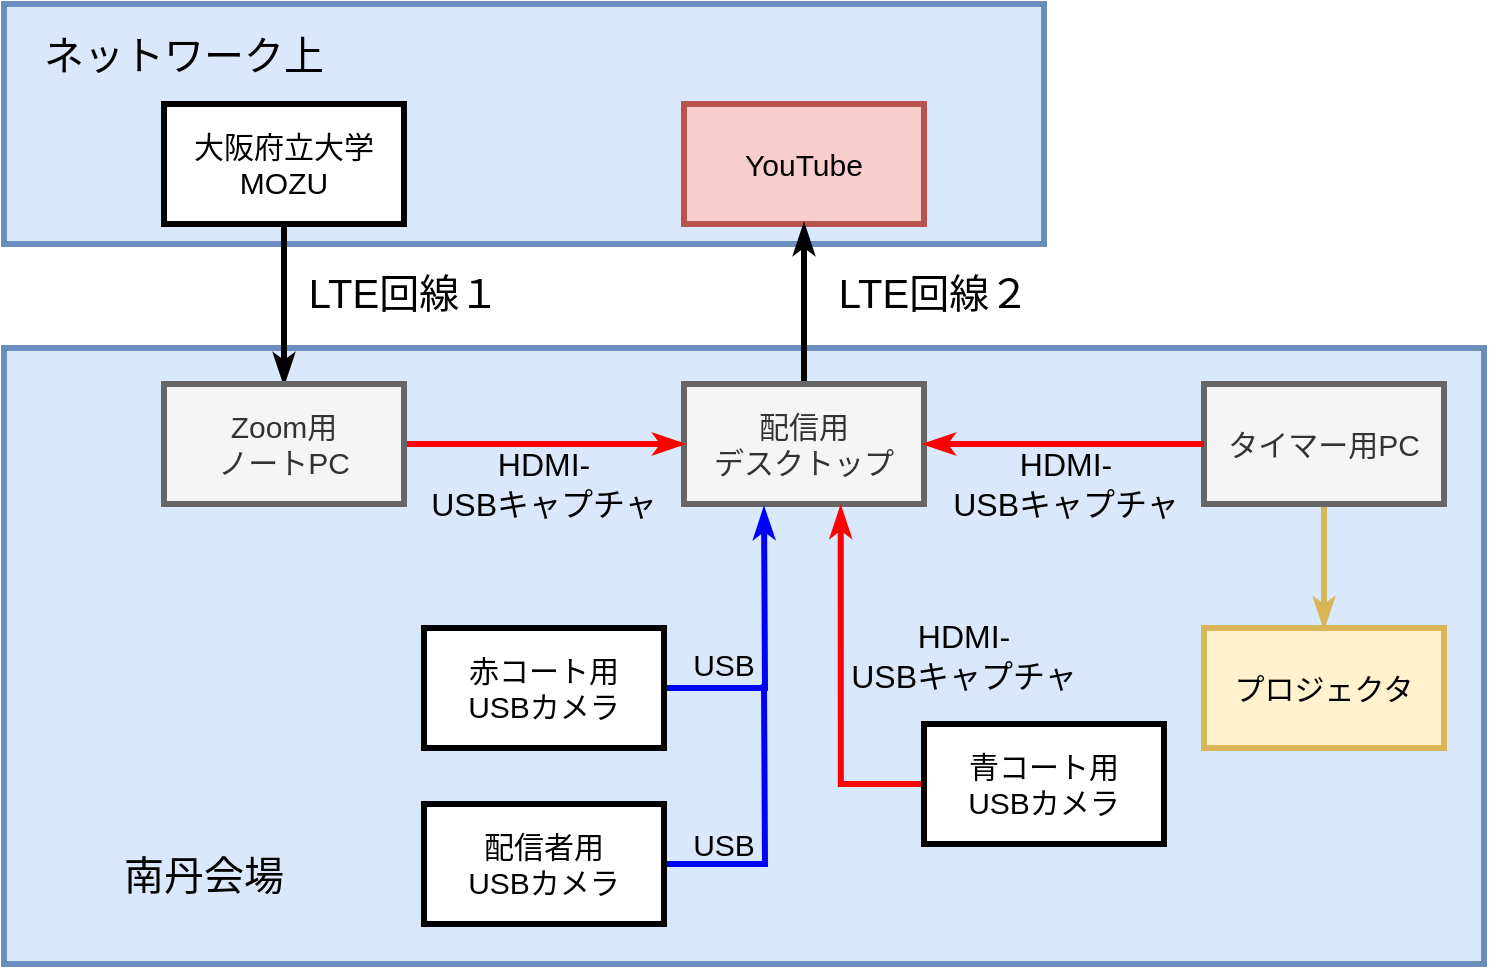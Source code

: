 <mxfile version="14.9.8" type="device"><diagram id="GQF2NNFsL83CwFtUeMhC" name="Page-1"><mxGraphModel dx="981" dy="630" grid="1" gridSize="10" guides="1" tooltips="1" connect="1" arrows="1" fold="1" page="1" pageScale="1" pageWidth="827" pageHeight="583" math="0" shadow="0"><root><mxCell id="0"/><mxCell id="1" parent="0"/><mxCell id="Uk7WoRGcu_B_Rkf2hdX0-30" value="" style="rounded=0;whiteSpace=wrap;html=1;fontSize=15;strokeWidth=3;fillColor=#dae8fc;strokeColor=#6c8ebf;" vertex="1" parent="1"><mxGeometry x="70" y="262" width="740" height="308" as="geometry"/></mxCell><mxCell id="Uk7WoRGcu_B_Rkf2hdX0-27" value="" style="rounded=0;whiteSpace=wrap;html=1;fontSize=15;strokeWidth=3;fillColor=#dae8fc;strokeColor=#6c8ebf;" vertex="1" parent="1"><mxGeometry x="70" y="90" width="520" height="120" as="geometry"/></mxCell><mxCell id="Uk7WoRGcu_B_Rkf2hdX0-1" value="&lt;font style=&quot;font-size: 15px;&quot;&gt;YouTube&lt;/font&gt;" style="rounded=0;whiteSpace=wrap;html=1;strokeWidth=3;fillColor=#f8cecc;strokeColor=#b85450;fontSize=15;" vertex="1" parent="1"><mxGeometry x="410" y="140" width="120" height="60" as="geometry"/></mxCell><mxCell id="Uk7WoRGcu_B_Rkf2hdX0-3" style="edgeStyle=orthogonalEdgeStyle;rounded=0;orthogonalLoop=1;jettySize=auto;html=1;entryX=0.5;entryY=1;entryDx=0;entryDy=0;strokeWidth=3;endArrow=classicThin;endFill=1;" edge="1" parent="1" source="Uk7WoRGcu_B_Rkf2hdX0-2" target="Uk7WoRGcu_B_Rkf2hdX0-1"><mxGeometry relative="1" as="geometry"/></mxCell><mxCell id="Uk7WoRGcu_B_Rkf2hdX0-2" value="&lt;span style=&quot;font-size: 15px&quot;&gt;配信用&lt;br&gt;デスクトップ&lt;br&gt;&lt;/span&gt;" style="rounded=0;whiteSpace=wrap;html=1;strokeWidth=3;fillColor=#f5f5f5;strokeColor=#666666;fontColor=#333333;" vertex="1" parent="1"><mxGeometry x="410" y="280" width="120" height="60" as="geometry"/></mxCell><mxCell id="Uk7WoRGcu_B_Rkf2hdX0-4" value="&lt;font style=&quot;font-size: 20px&quot;&gt;LTE回線２&lt;/font&gt;" style="text;html=1;strokeColor=none;fillColor=none;align=center;verticalAlign=middle;whiteSpace=wrap;rounded=0;" vertex="1" parent="1"><mxGeometry x="485" y="224" width="100" height="20" as="geometry"/></mxCell><mxCell id="Uk7WoRGcu_B_Rkf2hdX0-6" style="edgeStyle=orthogonalEdgeStyle;rounded=0;orthogonalLoop=1;jettySize=auto;html=1;endArrow=classicThin;endFill=1;strokeWidth=3;entryX=0.5;entryY=0;entryDx=0;entryDy=0;" edge="1" parent="1" source="Uk7WoRGcu_B_Rkf2hdX0-5" target="Uk7WoRGcu_B_Rkf2hdX0-7"><mxGeometry relative="1" as="geometry"><mxPoint x="170" y="280" as="targetPoint"/></mxGeometry></mxCell><mxCell id="Uk7WoRGcu_B_Rkf2hdX0-5" value="大阪府立大学&lt;br style=&quot;font-size: 15px;&quot;&gt;MOZU" style="rounded=0;whiteSpace=wrap;html=1;strokeWidth=3;fontSize=15;" vertex="1" parent="1"><mxGeometry x="150" y="140" width="120" height="60" as="geometry"/></mxCell><mxCell id="Uk7WoRGcu_B_Rkf2hdX0-9" style="edgeStyle=orthogonalEdgeStyle;rounded=0;orthogonalLoop=1;jettySize=auto;html=1;exitX=1;exitY=0.5;exitDx=0;exitDy=0;endArrow=classicThin;endFill=1;strokeWidth=3;strokeColor=#FF0000;" edge="1" parent="1" source="Uk7WoRGcu_B_Rkf2hdX0-7" target="Uk7WoRGcu_B_Rkf2hdX0-2"><mxGeometry relative="1" as="geometry"/></mxCell><mxCell id="Uk7WoRGcu_B_Rkf2hdX0-7" value="&lt;span style=&quot;font-size: 15px&quot;&gt;Zoom用&lt;br&gt;ノートPC&lt;br&gt;&lt;/span&gt;" style="rounded=0;whiteSpace=wrap;html=1;strokeWidth=3;fillColor=#f5f5f5;strokeColor=#666666;fontColor=#333333;" vertex="1" parent="1"><mxGeometry x="150" y="280" width="120" height="60" as="geometry"/></mxCell><mxCell id="Uk7WoRGcu_B_Rkf2hdX0-8" value="&lt;font style=&quot;font-size: 20px&quot;&gt;LTE回線１&lt;/font&gt;" style="text;html=1;strokeColor=none;fillColor=none;align=center;verticalAlign=middle;whiteSpace=wrap;rounded=0;" vertex="1" parent="1"><mxGeometry x="220" y="224" width="100" height="20" as="geometry"/></mxCell><mxCell id="Uk7WoRGcu_B_Rkf2hdX0-10" value="&lt;font style=&quot;font-size: 16px&quot;&gt;HDMI-&lt;br&gt;USBキャプチャ&lt;br&gt;&lt;/font&gt;" style="text;html=1;strokeColor=none;fillColor=none;align=center;verticalAlign=middle;whiteSpace=wrap;rounded=0;" vertex="1" parent="1"><mxGeometry x="275" y="312" width="130" height="36" as="geometry"/></mxCell><mxCell id="Uk7WoRGcu_B_Rkf2hdX0-12" style="edgeStyle=orthogonalEdgeStyle;rounded=0;orthogonalLoop=1;jettySize=auto;html=1;fontSize=15;endArrow=classicThin;endFill=1;strokeColor=#d6b656;strokeWidth=3;fillColor=#fff2cc;entryX=0.5;entryY=0;entryDx=0;entryDy=0;" edge="1" parent="1" source="Uk7WoRGcu_B_Rkf2hdX0-11" target="Uk7WoRGcu_B_Rkf2hdX0-13"><mxGeometry relative="1" as="geometry"><mxPoint x="690" y="400" as="targetPoint"/></mxGeometry></mxCell><mxCell id="Uk7WoRGcu_B_Rkf2hdX0-11" value="&lt;font style=&quot;font-size: 15px;&quot;&gt;タイマー用PC&lt;/font&gt;" style="rounded=0;whiteSpace=wrap;html=1;strokeWidth=3;fontSize=15;fillColor=#f5f5f5;strokeColor=#666666;fontColor=#333333;" vertex="1" parent="1"><mxGeometry x="670" y="280" width="120" height="60" as="geometry"/></mxCell><mxCell id="Uk7WoRGcu_B_Rkf2hdX0-13" value="&lt;font style=&quot;font-size: 15px&quot;&gt;プロジェクタ&lt;/font&gt;" style="rounded=0;whiteSpace=wrap;html=1;strokeWidth=3;fontSize=15;fillColor=#fff2cc;strokeColor=#d6b656;" vertex="1" parent="1"><mxGeometry x="670" y="402" width="120" height="60" as="geometry"/></mxCell><mxCell id="Uk7WoRGcu_B_Rkf2hdX0-14" value="&lt;font style=&quot;font-size: 16px&quot;&gt;HDMI-&lt;br&gt;USBキャプチャ&lt;br&gt;&lt;/font&gt;" style="text;html=1;strokeColor=none;fillColor=none;align=center;verticalAlign=middle;whiteSpace=wrap;rounded=0;" vertex="1" parent="1"><mxGeometry x="536" y="312" width="130" height="36" as="geometry"/></mxCell><mxCell id="Uk7WoRGcu_B_Rkf2hdX0-15" style="edgeStyle=orthogonalEdgeStyle;rounded=0;orthogonalLoop=1;jettySize=auto;html=1;endArrow=classicThin;endFill=1;strokeWidth=3;strokeColor=#FF0000;entryX=1;entryY=0.5;entryDx=0;entryDy=0;" edge="1" parent="1" source="Uk7WoRGcu_B_Rkf2hdX0-11" target="Uk7WoRGcu_B_Rkf2hdX0-2"><mxGeometry relative="1" as="geometry"><mxPoint x="280" y="320" as="sourcePoint"/><mxPoint x="420" y="320" as="targetPoint"/></mxGeometry></mxCell><mxCell id="Uk7WoRGcu_B_Rkf2hdX0-18" style="edgeStyle=orthogonalEdgeStyle;rounded=0;orthogonalLoop=1;jettySize=auto;html=1;fontSize=15;endArrow=classicThin;endFill=1;strokeWidth=3;exitX=1;exitY=0.5;exitDx=0;exitDy=0;strokeColor=#0000FF;" edge="1" parent="1" source="Uk7WoRGcu_B_Rkf2hdX0-16"><mxGeometry relative="1" as="geometry"><mxPoint x="450" y="342" as="targetPoint"/></mxGeometry></mxCell><mxCell id="Uk7WoRGcu_B_Rkf2hdX0-16" value="赤コート用&lt;br&gt;USBカメラ" style="rounded=0;whiteSpace=wrap;html=1;fontSize=15;strokeWidth=3;" vertex="1" parent="1"><mxGeometry x="280" y="402" width="120" height="60" as="geometry"/></mxCell><mxCell id="Uk7WoRGcu_B_Rkf2hdX0-21" style="edgeStyle=orthogonalEdgeStyle;rounded=0;orthogonalLoop=1;jettySize=auto;html=1;fontSize=15;endArrow=none;endFill=0;strokeWidth=3;strokeColor=#0000FF;" edge="1" parent="1" source="Uk7WoRGcu_B_Rkf2hdX0-17"><mxGeometry relative="1" as="geometry"><mxPoint x="450" y="430" as="targetPoint"/></mxGeometry></mxCell><mxCell id="Uk7WoRGcu_B_Rkf2hdX0-17" value="配信者用&lt;br&gt;USBカメラ" style="rounded=0;whiteSpace=wrap;html=1;fontSize=15;strokeWidth=3;" vertex="1" parent="1"><mxGeometry x="280" y="490" width="120" height="60" as="geometry"/></mxCell><mxCell id="Uk7WoRGcu_B_Rkf2hdX0-22" value="USB" style="text;html=1;strokeColor=none;fillColor=none;align=center;verticalAlign=middle;whiteSpace=wrap;rounded=0;fontSize=15;" vertex="1" parent="1"><mxGeometry x="410" y="410" width="40" height="20" as="geometry"/></mxCell><mxCell id="Uk7WoRGcu_B_Rkf2hdX0-23" value="USB" style="text;html=1;strokeColor=none;fillColor=none;align=center;verticalAlign=middle;whiteSpace=wrap;rounded=0;fontSize=15;" vertex="1" parent="1"><mxGeometry x="410" y="500" width="40" height="20" as="geometry"/></mxCell><mxCell id="Uk7WoRGcu_B_Rkf2hdX0-25" style="edgeStyle=orthogonalEdgeStyle;rounded=0;orthogonalLoop=1;jettySize=auto;html=1;entryX=0.653;entryY=1.023;entryDx=0;entryDy=0;entryPerimeter=0;fontSize=15;endArrow=classicThin;endFill=1;strokeWidth=3;exitX=0;exitY=0.5;exitDx=0;exitDy=0;strokeColor=#FF0000;" edge="1" parent="1" source="Uk7WoRGcu_B_Rkf2hdX0-24" target="Uk7WoRGcu_B_Rkf2hdX0-2"><mxGeometry relative="1" as="geometry"/></mxCell><mxCell id="Uk7WoRGcu_B_Rkf2hdX0-24" value="青コート用&lt;br&gt;USBカメラ" style="rounded=0;whiteSpace=wrap;html=1;fontSize=15;strokeWidth=3;" vertex="1" parent="1"><mxGeometry x="530" y="450" width="120" height="60" as="geometry"/></mxCell><mxCell id="Uk7WoRGcu_B_Rkf2hdX0-26" value="&lt;font style=&quot;font-size: 16px&quot;&gt;HDMI-&lt;br&gt;USBキャプチャ&lt;br&gt;&lt;/font&gt;" style="text;html=1;strokeColor=none;fillColor=none;align=center;verticalAlign=middle;whiteSpace=wrap;rounded=0;" vertex="1" parent="1"><mxGeometry x="485" y="398" width="130" height="36" as="geometry"/></mxCell><mxCell id="Uk7WoRGcu_B_Rkf2hdX0-29" value="&lt;span style=&quot;font-size: 20px&quot;&gt;ネットワーク上&lt;/span&gt;" style="text;html=1;strokeColor=none;fillColor=none;align=center;verticalAlign=middle;whiteSpace=wrap;rounded=0;" vertex="1" parent="1"><mxGeometry x="80" y="100" width="160" height="30" as="geometry"/></mxCell><mxCell id="Uk7WoRGcu_B_Rkf2hdX0-32" value="&lt;span style=&quot;font-size: 20px&quot;&gt;南丹会場&lt;/span&gt;" style="text;html=1;strokeColor=none;fillColor=none;align=center;verticalAlign=middle;whiteSpace=wrap;rounded=0;" vertex="1" parent="1"><mxGeometry x="90" y="510" width="160" height="30" as="geometry"/></mxCell></root></mxGraphModel></diagram></mxfile>